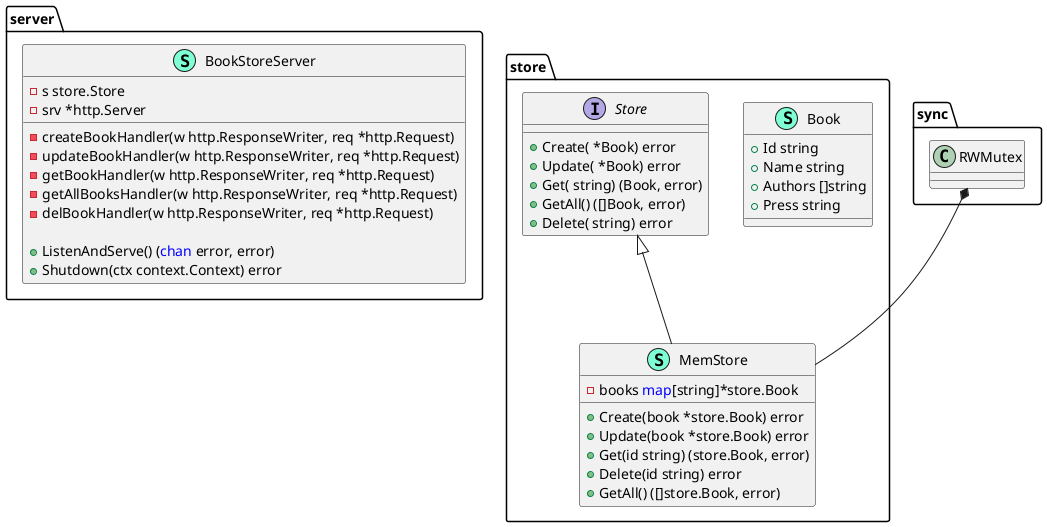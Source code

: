 @startuml
namespace server {
    class BookStoreServer << (S,Aquamarine) >> {
        - s store.Store
        - srv *http.Server

        - createBookHandler(w http.ResponseWriter, req *http.Request)
        - updateBookHandler(w http.ResponseWriter, req *http.Request)
        - getBookHandler(w http.ResponseWriter, req *http.Request)
        - getAllBooksHandler(w http.ResponseWriter, req *http.Request)
        - delBookHandler(w http.ResponseWriter, req *http.Request)

        + ListenAndServe() (<font color=blue>chan</font> error, error)
        + Shutdown(ctx context.Context) error

    }
}


namespace store {
    class Book << (S,Aquamarine) >> {
        + Id string
        + Name string
        + Authors []string
        + Press string

    }
    class MemStore << (S,Aquamarine) >> {
        - books <font color=blue>map</font>[string]*store.Book

        + Create(book *store.Book) error
        + Update(book *store.Book) error
        + Get(id string) (store.Book, error)
        + Delete(id string) error
        + GetAll() ([]store.Book, error)

    }
    interface Store  {
        + Create( *Book) error
        + Update( *Book) error
        + Get( string) (Book, error)
        + GetAll() ([]Book, error)
        + Delete( string) error

    }
}
"sync.RWMutex" *-- "store.MemStore"

"store.Store" <|-- "store.MemStore"

@enduml
